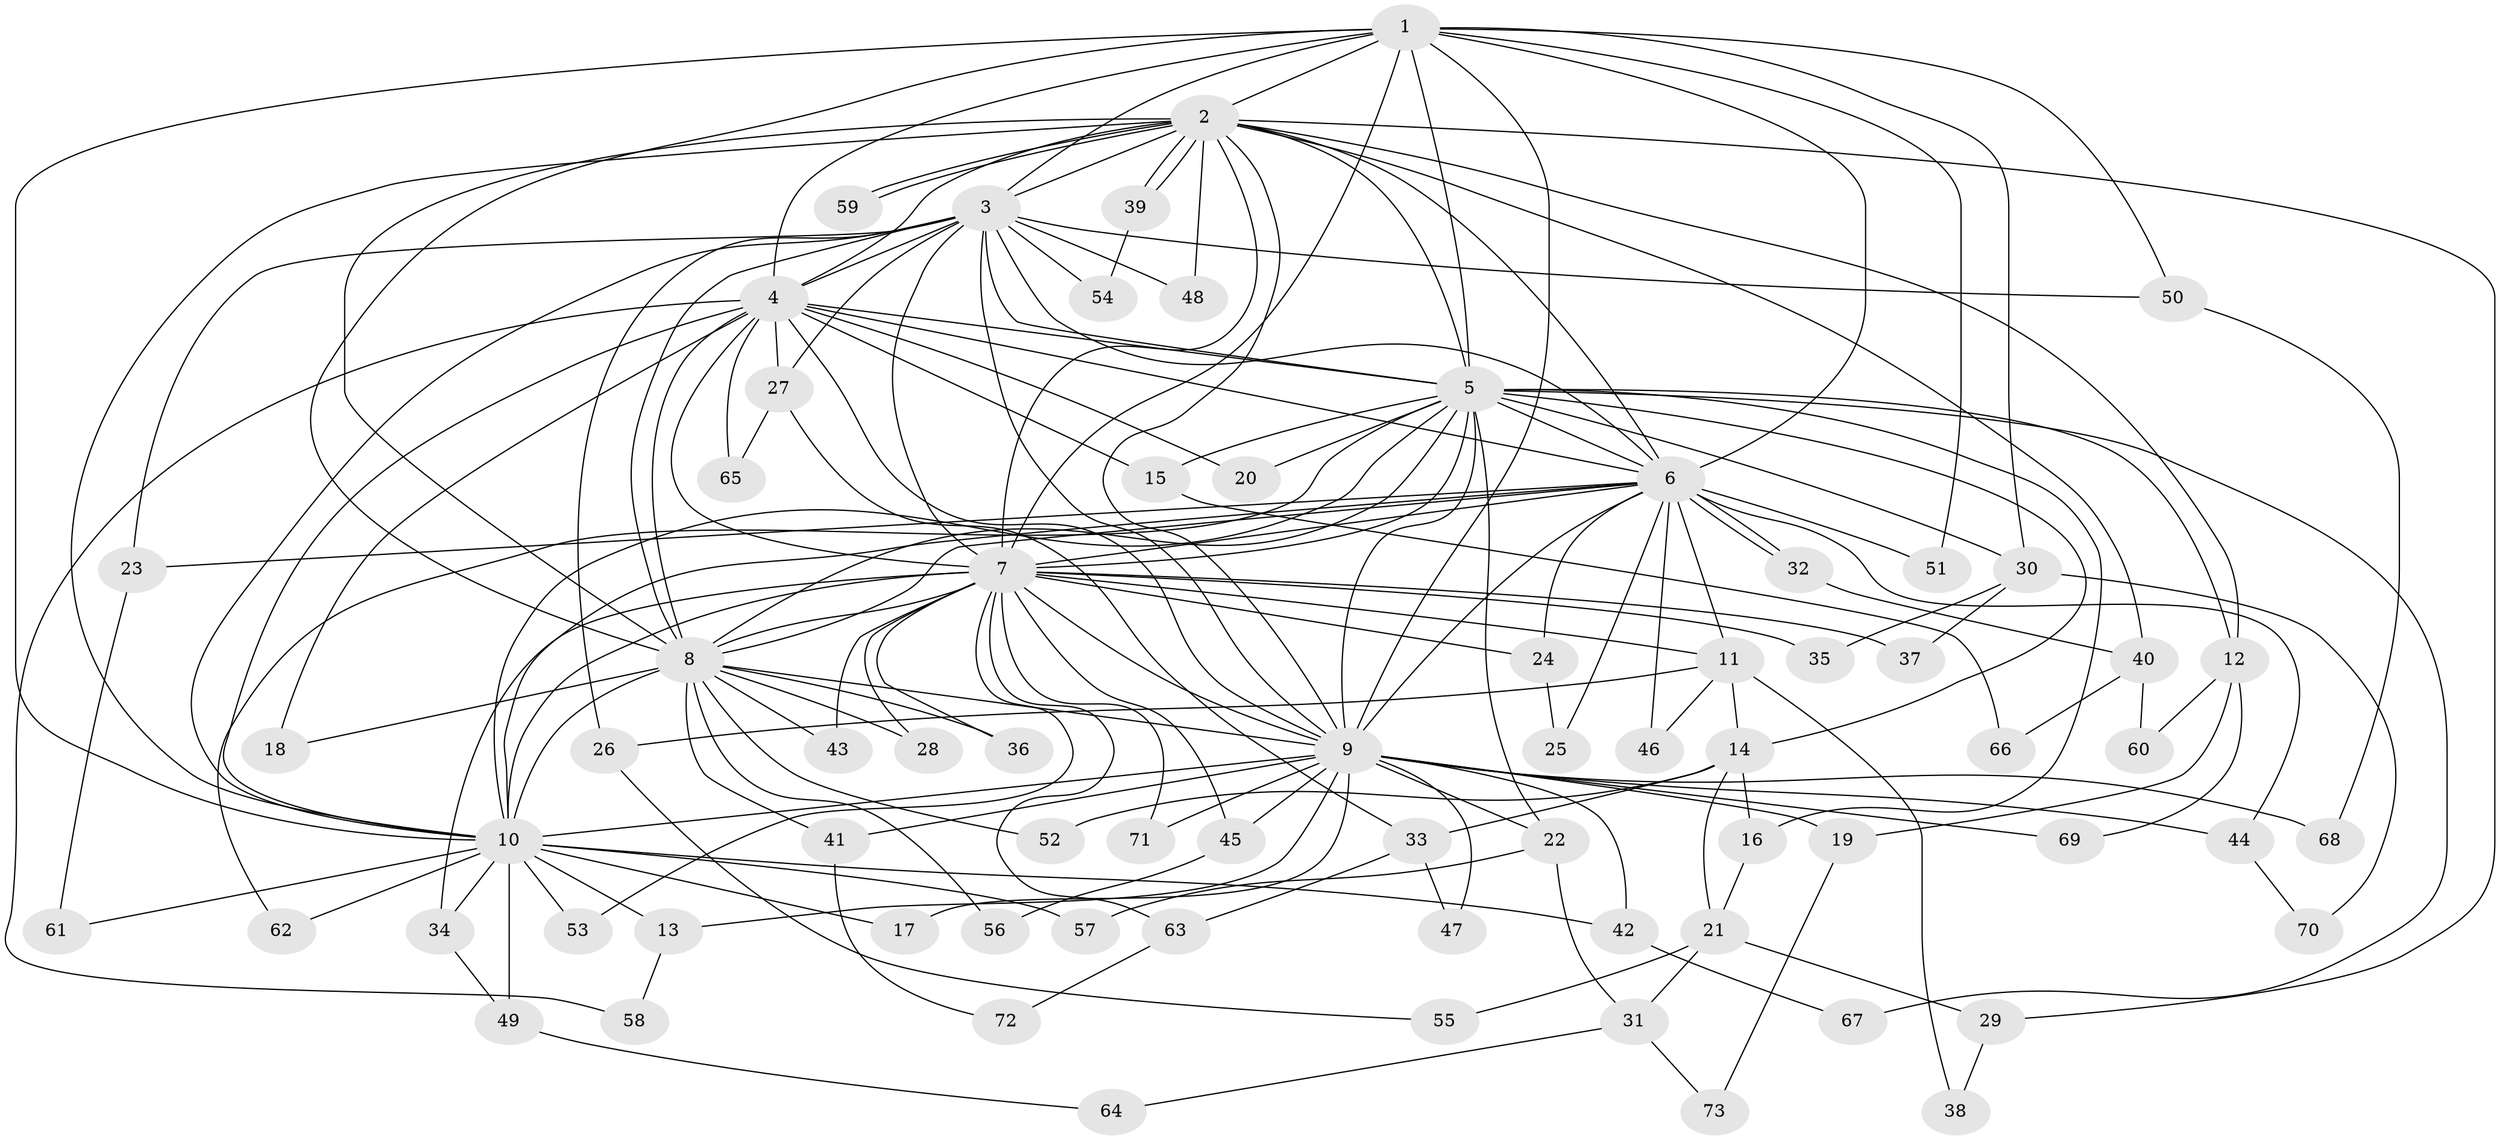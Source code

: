 // coarse degree distribution, {11: 0.018518518518518517, 14: 0.037037037037037035, 13: 0.018518518518518517, 23: 0.018518518518518517, 15: 0.037037037037037035, 22: 0.018518518518518517, 20: 0.018518518518518517, 5: 0.07407407407407407, 3: 0.24074074074074073, 2: 0.4444444444444444, 4: 0.05555555555555555, 6: 0.018518518518518517}
// Generated by graph-tools (version 1.1) at 2025/41/03/06/25 10:41:36]
// undirected, 73 vertices, 171 edges
graph export_dot {
graph [start="1"]
  node [color=gray90,style=filled];
  1;
  2;
  3;
  4;
  5;
  6;
  7;
  8;
  9;
  10;
  11;
  12;
  13;
  14;
  15;
  16;
  17;
  18;
  19;
  20;
  21;
  22;
  23;
  24;
  25;
  26;
  27;
  28;
  29;
  30;
  31;
  32;
  33;
  34;
  35;
  36;
  37;
  38;
  39;
  40;
  41;
  42;
  43;
  44;
  45;
  46;
  47;
  48;
  49;
  50;
  51;
  52;
  53;
  54;
  55;
  56;
  57;
  58;
  59;
  60;
  61;
  62;
  63;
  64;
  65;
  66;
  67;
  68;
  69;
  70;
  71;
  72;
  73;
  1 -- 2;
  1 -- 3;
  1 -- 4;
  1 -- 5;
  1 -- 6;
  1 -- 7;
  1 -- 8;
  1 -- 9;
  1 -- 10;
  1 -- 30;
  1 -- 50;
  1 -- 51;
  2 -- 3;
  2 -- 4;
  2 -- 5;
  2 -- 6;
  2 -- 7;
  2 -- 8;
  2 -- 9;
  2 -- 10;
  2 -- 12;
  2 -- 29;
  2 -- 39;
  2 -- 39;
  2 -- 40;
  2 -- 48;
  2 -- 59;
  2 -- 59;
  3 -- 4;
  3 -- 5;
  3 -- 6;
  3 -- 7;
  3 -- 8;
  3 -- 9;
  3 -- 10;
  3 -- 23;
  3 -- 26;
  3 -- 27;
  3 -- 48;
  3 -- 50;
  3 -- 54;
  4 -- 5;
  4 -- 6;
  4 -- 7;
  4 -- 8;
  4 -- 9;
  4 -- 10;
  4 -- 15;
  4 -- 18;
  4 -- 20;
  4 -- 27;
  4 -- 58;
  4 -- 65;
  5 -- 6;
  5 -- 7;
  5 -- 8;
  5 -- 9;
  5 -- 10;
  5 -- 12;
  5 -- 14;
  5 -- 15;
  5 -- 16;
  5 -- 20;
  5 -- 22;
  5 -- 30;
  5 -- 62;
  5 -- 67;
  6 -- 7;
  6 -- 8;
  6 -- 9;
  6 -- 10;
  6 -- 11;
  6 -- 23;
  6 -- 24;
  6 -- 25;
  6 -- 32;
  6 -- 32;
  6 -- 44;
  6 -- 46;
  6 -- 51;
  7 -- 8;
  7 -- 9;
  7 -- 10;
  7 -- 11;
  7 -- 24;
  7 -- 28;
  7 -- 34;
  7 -- 35;
  7 -- 36;
  7 -- 37;
  7 -- 43;
  7 -- 45;
  7 -- 53;
  7 -- 63;
  7 -- 71;
  8 -- 9;
  8 -- 10;
  8 -- 18;
  8 -- 28;
  8 -- 36;
  8 -- 41;
  8 -- 43;
  8 -- 52;
  8 -- 56;
  9 -- 10;
  9 -- 13;
  9 -- 17;
  9 -- 19;
  9 -- 22;
  9 -- 41;
  9 -- 42;
  9 -- 44;
  9 -- 45;
  9 -- 47;
  9 -- 68;
  9 -- 69;
  9 -- 71;
  10 -- 13;
  10 -- 17;
  10 -- 34;
  10 -- 42;
  10 -- 49;
  10 -- 53;
  10 -- 57;
  10 -- 61;
  10 -- 62;
  11 -- 14;
  11 -- 26;
  11 -- 38;
  11 -- 46;
  12 -- 19;
  12 -- 60;
  12 -- 69;
  13 -- 58;
  14 -- 16;
  14 -- 21;
  14 -- 33;
  14 -- 52;
  15 -- 66;
  16 -- 21;
  19 -- 73;
  21 -- 29;
  21 -- 31;
  21 -- 55;
  22 -- 31;
  22 -- 57;
  23 -- 61;
  24 -- 25;
  26 -- 55;
  27 -- 33;
  27 -- 65;
  29 -- 38;
  30 -- 35;
  30 -- 37;
  30 -- 70;
  31 -- 64;
  31 -- 73;
  32 -- 40;
  33 -- 47;
  33 -- 63;
  34 -- 49;
  39 -- 54;
  40 -- 60;
  40 -- 66;
  41 -- 72;
  42 -- 67;
  44 -- 70;
  45 -- 56;
  49 -- 64;
  50 -- 68;
  63 -- 72;
}

